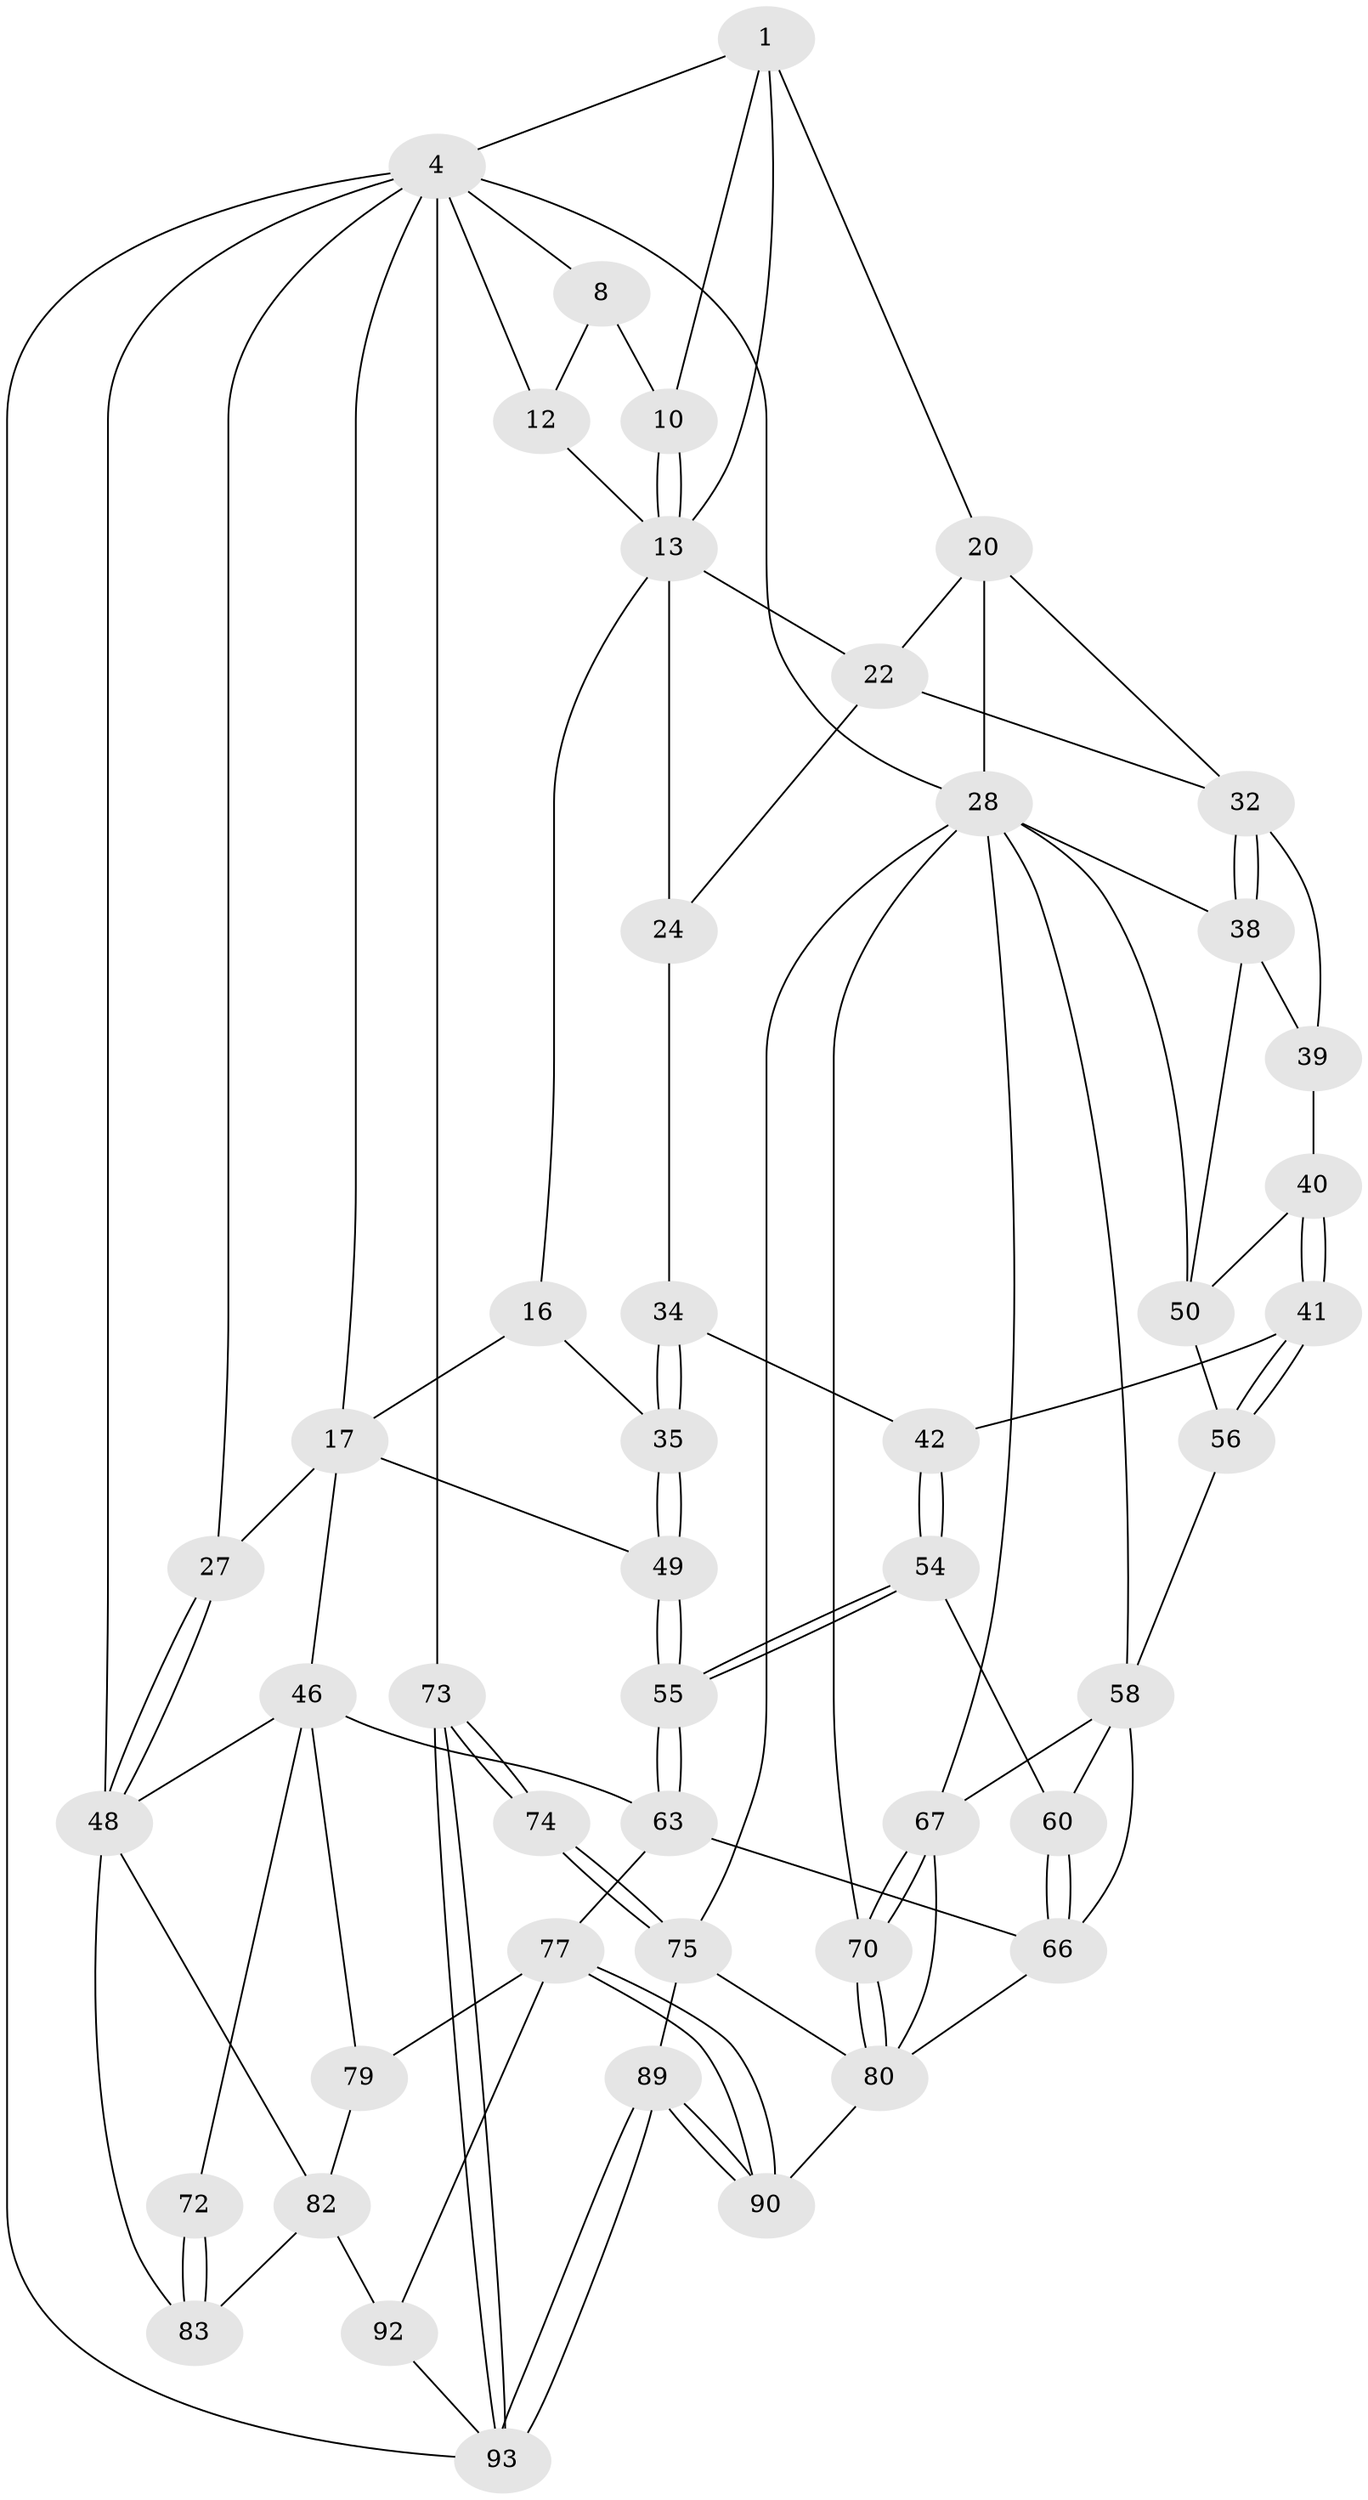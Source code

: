 // original degree distribution, {3: 0.02127659574468085, 5: 0.5531914893617021, 4: 0.22340425531914893, 6: 0.20212765957446807}
// Generated by graph-tools (version 1.1) at 2025/28/03/15/25 16:28:06]
// undirected, 47 vertices, 109 edges
graph export_dot {
graph [start="1"]
  node [color=gray90,style=filled];
  1 [pos="+0.5716745839321066+0",super="+2+9"];
  4 [pos="+1+0",super="+5"];
  8 [pos="+0.4341157536851579+0",super="+11"];
  10 [pos="+0.5488879160654189+0.09734030648642439"];
  12 [pos="+0.38081287537410163+0.06801165435565122"];
  13 [pos="+0.5597879727301642+0.1444804391111618",super="+14+19"];
  16 [pos="+0.2723369952285219+0.2082332342006612",super="+36"];
  17 [pos="+0.10330733621151963+0.03290892143725139",super="+26"];
  20 [pos="+0.9072204407470589+0.08204681715456469",super="+21"];
  22 [pos="+0.6530730870591763+0.20841401336206794",super="+23"];
  24 [pos="+0.6047898575110819+0.3694561872114047",super="+25"];
  27 [pos="+0+0.37888630904574555"];
  28 [pos="+1+0.524346815154356",super="+52+29"];
  32 [pos="+0.7389385007736727+0.3781502892662282",super="+33"];
  34 [pos="+0.3941281251360279+0.45200159146755975",super="+43"];
  35 [pos="+0.33176676111918546+0.4814449902229864"];
  38 [pos="+0.8334164331935342+0.45392641170416953",super="+44"];
  39 [pos="+0.7171511008606407+0.4088093742734125"];
  40 [pos="+0.7130375114325768+0.46306844395826796"];
  41 [pos="+0.5919515079791775+0.5288199626522415"];
  42 [pos="+0.5824662790070751+0.5220154476048814"];
  46 [pos="+0.09184043849603757+0.5775215268099361",super="+64+47"];
  48 [pos="+0+0.6633936436177156",super="+61"];
  49 [pos="+0.30083784497626254+0.5349754129126056"];
  50 [pos="+0.8018444081887328+0.5376795208471439",super="+51"];
  54 [pos="+0.3777603733159374+0.6987378847985639"];
  55 [pos="+0.37281979806308896+0.6986565207289464"];
  56 [pos="+0.6710116553113492+0.6053698119948816"];
  58 [pos="+0.6886912444561543+0.6709615157130097",super="+59+65"];
  60 [pos="+0.4803973033563124+0.7358604931080841"];
  63 [pos="+0.3624745098263855+0.7130488105508558",super="+76"];
  66 [pos="+0.6223782516209317+0.906626530060397",super="+84"];
  67 [pos="+0.8252112949962127+0.7636017632351109",super="+68"];
  70 [pos="+0.8949214948657717+0.8289092136253161"];
  72 [pos="+0+0.7337608492383454"];
  73 [pos="+1+1"];
  74 [pos="+1+1"];
  75 [pos="+1+0.636961344307732",super="+86"];
  77 [pos="+0.30338287238163514+0.8954288445840215",super="+78"];
  79 [pos="+0.16437784155458515+0.8457210567944723"];
  80 [pos="+0.9041321710943414+0.8851823857130101",super="+81"];
  82 [pos="+0.08869064089700418+0.9052494063860408",super="+91"];
  83 [pos="+0.06741479926655217+0.8929781796560173"];
  89 [pos="+0.6378696437893647+1"];
  90 [pos="+0.6328055676674259+1"];
  92 [pos="+0.19209820425217164+1"];
  93 [pos="+0.6378696049380863+1",super="+94"];
  1 -- 4;
  1 -- 20;
  1 -- 10;
  1 -- 13;
  4 -- 28;
  4 -- 73 [weight=2];
  4 -- 8;
  4 -- 12;
  4 -- 17;
  4 -- 27;
  4 -- 93;
  4 -- 48;
  8 -- 10;
  8 -- 12;
  10 -- 13;
  10 -- 13;
  12 -- 13;
  13 -- 24;
  13 -- 16;
  13 -- 22;
  16 -- 17 [weight=2];
  16 -- 35;
  17 -- 49;
  17 -- 27;
  17 -- 46;
  20 -- 32;
  20 -- 22;
  20 -- 28 [weight=2];
  22 -- 24;
  22 -- 32;
  24 -- 34 [weight=2];
  27 -- 48;
  27 -- 48;
  28 -- 50;
  28 -- 67;
  28 -- 70;
  28 -- 58;
  28 -- 75;
  28 -- 38;
  32 -- 38;
  32 -- 38;
  32 -- 39;
  34 -- 35;
  34 -- 35;
  34 -- 42;
  35 -- 49;
  35 -- 49;
  38 -- 50;
  38 -- 39;
  39 -- 40;
  40 -- 41;
  40 -- 41;
  40 -- 50;
  41 -- 42;
  41 -- 56;
  41 -- 56;
  42 -- 54;
  42 -- 54;
  46 -- 72 [weight=2];
  46 -- 79;
  46 -- 63;
  46 -- 48;
  48 -- 82;
  48 -- 83;
  49 -- 55;
  49 -- 55;
  50 -- 56;
  54 -- 55;
  54 -- 55;
  54 -- 60;
  55 -- 63;
  55 -- 63;
  56 -- 58;
  58 -- 60;
  58 -- 67;
  58 -- 66;
  60 -- 66;
  60 -- 66;
  63 -- 77;
  63 -- 66;
  66 -- 80;
  67 -- 70;
  67 -- 70;
  67 -- 80;
  70 -- 80;
  70 -- 80;
  72 -- 83;
  72 -- 83;
  73 -- 74;
  73 -- 74;
  73 -- 93;
  73 -- 93;
  74 -- 75 [weight=2];
  74 -- 75;
  75 -- 80;
  75 -- 89;
  77 -- 90;
  77 -- 90;
  77 -- 92;
  77 -- 79;
  79 -- 82;
  80 -- 90;
  82 -- 83;
  82 -- 92;
  89 -- 90;
  89 -- 90;
  89 -- 93;
  89 -- 93;
  92 -- 93;
}
